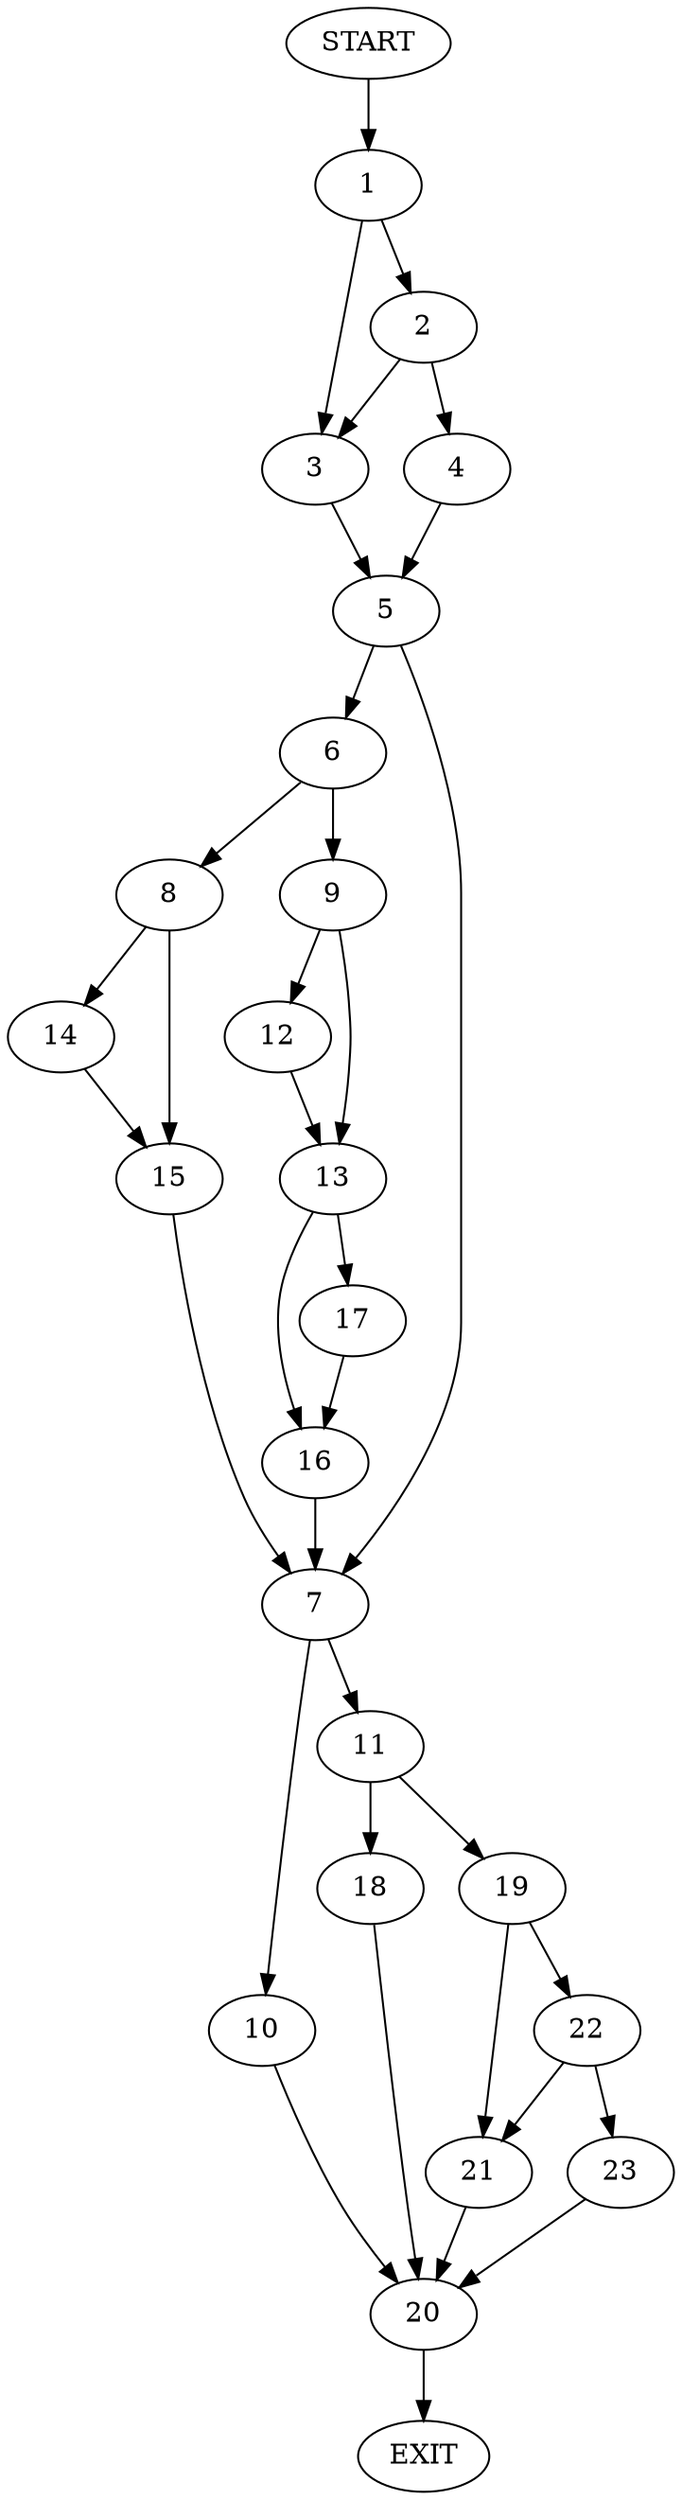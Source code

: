digraph {
0 [label="START"]
24 [label="EXIT"]
0 -> 1
1 -> 2
1 -> 3
2 -> 4
2 -> 3
3 -> 5
4 -> 5
5 -> 6
5 -> 7
6 -> 8
6 -> 9
7 -> 10
7 -> 11
9 -> 12
9 -> 13
8 -> 14
8 -> 15
15 -> 7
14 -> 15
12 -> 13
13 -> 16
13 -> 17
16 -> 7
17 -> 16
11 -> 18
11 -> 19
10 -> 20
20 -> 24
19 -> 21
19 -> 22
18 -> 20
21 -> 20
22 -> 21
22 -> 23
23 -> 20
}
